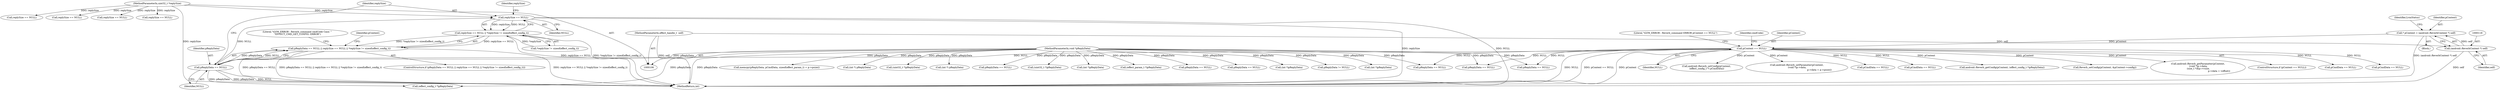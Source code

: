digraph "0_Android_9e29523b9537983b4c4b205ff868d0b3bca0383b_0@pointer" {
"1000215" [label="(Call,replySize == NULL)"];
"1000111" [label="(MethodParameterIn,uint32_t *replySize)"];
"1000211" [label="(Call,pReplyData == NULL)"];
"1000112" [label="(MethodParameterIn,void *pReplyData)"];
"1000127" [label="(Call,pContext == NULL)"];
"1000115" [label="(Call,* pContext = (android::ReverbContext *) self)"];
"1000117" [label="(Call,(android::ReverbContext *) self)"];
"1000107" [label="(MethodParameterIn,effect_handle_t  self)"];
"1000214" [label="(Call,replySize == NULL || *replySize != sizeof(effect_config_t))"];
"1000210" [label="(Call,pReplyData == NULL || replySize == NULL || *replySize != sizeof(effect_config_t))"];
"1000217" [label="(Identifier,NULL)"];
"1000119" [label="(Identifier,self)"];
"1000563" [label="(Call,pCmdData == NULL)"];
"1000430" [label="(Call,(int *)pReplyData)"];
"1000129" [label="(Identifier,NULL)"];
"1000128" [label="(Identifier,pContext)"];
"1000116" [label="(Identifier,pContext)"];
"1000146" [label="(Call,replySize == NULL)"];
"1000111" [label="(MethodParameterIn,uint32_t *replySize)"];
"1000202" [label="(Call,android::Reverb_setConfig(pContext,\n (effect_config_t *) pCmdData))"];
"1000311" [label="(Call,memcpy(pReplyData, pCmdData, sizeof(effect_param_t) + p->psize))"];
"1000225" [label="(Literal,\"\tLVM_ERROR : Reverb_command cmdCode Case: \"\n \"EFFECT_CMD_GET_CONFIG: ERROR\")"];
"1000215" [label="(Call,replySize == NULL)"];
"1000115" [label="(Call,* pContext = (android::ReverbContext *) self)"];
"1000433" [label="(Call,android::Reverb_setParameter(pContext,\n (void *)p->data,\n                                                              p->data + p->psize))"];
"1000142" [label="(Call,pReplyData == NULL)"];
"1000688" [label="(MethodReturn,int)"];
"1000127" [label="(Call,pContext == NULL)"];
"1000162" [label="(Call,(int *) pReplyData)"];
"1000619" [label="(Call,(uint32_t *)pReplyData)"];
"1000132" [label="(Literal,\"\tLVM_ERROR : Reverb_command ERROR pContext == NULL\")"];
"1000213" [label="(Identifier,NULL)"];
"1000199" [label="(Call,(int *) pReplyData)"];
"1000271" [label="(Call,pCmdData == NULL)"];
"1000395" [label="(Call,replySize == NULL)"];
"1000179" [label="(Call,pReplyData == NULL)"];
"1000214" [label="(Call,replySize == NULL || *replySize != sizeof(effect_config_t))"];
"1000628" [label="(Call,(uint32_t *)pReplyData)"];
"1000211" [label="(Call,pReplyData == NULL)"];
"1000216" [label="(Identifier,replySize)"];
"1000209" [label="(ControlStructure,if (pReplyData == NULL || replySize == NULL || *replySize != sizeof(effect_config_t)))"];
"1000107" [label="(MethodParameterIn,effect_handle_t  self)"];
"1000170" [label="(Call,pCmdData == NULL)"];
"1000229" [label="(Call,android::Reverb_getConfig(pContext, (effect_config_t *)pReplyData))"];
"1000236" [label="(Call,Reverb_setConfig(pContext, &pContext->config))"];
"1000293" [label="(Call,replySize == NULL)"];
"1000550" [label="(Call,(int *)pReplyData)"];
"1000322" [label="(Call,(effect_param_t *)pReplyData)"];
"1000345" [label="(Call,android::Reverb_getParameter(pContext,\n (void *)p->data,\n (size_t *)&p->vsize,\n                                                          p->data + voffset))"];
"1000391" [label="(Call,pReplyData == NULL)"];
"1000210" [label="(Call,pReplyData == NULL || replySize == NULL || *replySize != sizeof(effect_config_t))"];
"1000230" [label="(Identifier,pContext)"];
"1000124" [label="(Identifier,LvmStatus)"];
"1000117" [label="(Call,(android::ReverbContext *) self)"];
"1000289" [label="(Call,pReplyData == NULL)"];
"1000113" [label="(Block,)"];
"1000112" [label="(MethodParameterIn,void *pReplyData)"];
"1000220" [label="(Identifier,replySize)"];
"1000218" [label="(Call,*replySize != sizeof(effect_config_t))"];
"1000126" [label="(ControlStructure,if (pContext == NULL))"];
"1000183" [label="(Call,replySize == NULL)"];
"1000379" [label="(Call,pCmdData == NULL)"];
"1000212" [label="(Identifier,pReplyData)"];
"1000479" [label="(Call,(int *)pReplyData)"];
"1000137" [label="(Identifier,cmdCode)"];
"1000231" [label="(Call,(effect_config_t *)pReplyData)"];
"1000579" [label="(Call,pReplyData != NULL)"];
"1000522" [label="(Call,pReplyData == NULL)"];
"1000451" [label="(Call,pReplyData == NULL)"];
"1000215" -> "1000214"  [label="AST: "];
"1000215" -> "1000217"  [label="CFG: "];
"1000216" -> "1000215"  [label="AST: "];
"1000217" -> "1000215"  [label="AST: "];
"1000220" -> "1000215"  [label="CFG: "];
"1000214" -> "1000215"  [label="CFG: "];
"1000215" -> "1000688"  [label="DDG: replySize"];
"1000215" -> "1000688"  [label="DDG: NULL"];
"1000215" -> "1000214"  [label="DDG: replySize"];
"1000215" -> "1000214"  [label="DDG: NULL"];
"1000111" -> "1000215"  [label="DDG: replySize"];
"1000211" -> "1000215"  [label="DDG: NULL"];
"1000111" -> "1000106"  [label="AST: "];
"1000111" -> "1000688"  [label="DDG: replySize"];
"1000111" -> "1000146"  [label="DDG: replySize"];
"1000111" -> "1000183"  [label="DDG: replySize"];
"1000111" -> "1000293"  [label="DDG: replySize"];
"1000111" -> "1000395"  [label="DDG: replySize"];
"1000211" -> "1000210"  [label="AST: "];
"1000211" -> "1000213"  [label="CFG: "];
"1000212" -> "1000211"  [label="AST: "];
"1000213" -> "1000211"  [label="AST: "];
"1000216" -> "1000211"  [label="CFG: "];
"1000210" -> "1000211"  [label="CFG: "];
"1000211" -> "1000688"  [label="DDG: pReplyData"];
"1000211" -> "1000688"  [label="DDG: NULL"];
"1000211" -> "1000210"  [label="DDG: pReplyData"];
"1000211" -> "1000210"  [label="DDG: NULL"];
"1000112" -> "1000211"  [label="DDG: pReplyData"];
"1000127" -> "1000211"  [label="DDG: NULL"];
"1000211" -> "1000231"  [label="DDG: pReplyData"];
"1000112" -> "1000106"  [label="AST: "];
"1000112" -> "1000688"  [label="DDG: pReplyData"];
"1000112" -> "1000142"  [label="DDG: pReplyData"];
"1000112" -> "1000162"  [label="DDG: pReplyData"];
"1000112" -> "1000179"  [label="DDG: pReplyData"];
"1000112" -> "1000199"  [label="DDG: pReplyData"];
"1000112" -> "1000231"  [label="DDG: pReplyData"];
"1000112" -> "1000289"  [label="DDG: pReplyData"];
"1000112" -> "1000311"  [label="DDG: pReplyData"];
"1000112" -> "1000322"  [label="DDG: pReplyData"];
"1000112" -> "1000391"  [label="DDG: pReplyData"];
"1000112" -> "1000430"  [label="DDG: pReplyData"];
"1000112" -> "1000451"  [label="DDG: pReplyData"];
"1000112" -> "1000479"  [label="DDG: pReplyData"];
"1000112" -> "1000522"  [label="DDG: pReplyData"];
"1000112" -> "1000550"  [label="DDG: pReplyData"];
"1000112" -> "1000579"  [label="DDG: pReplyData"];
"1000112" -> "1000619"  [label="DDG: pReplyData"];
"1000112" -> "1000628"  [label="DDG: pReplyData"];
"1000127" -> "1000126"  [label="AST: "];
"1000127" -> "1000129"  [label="CFG: "];
"1000128" -> "1000127"  [label="AST: "];
"1000129" -> "1000127"  [label="AST: "];
"1000132" -> "1000127"  [label="CFG: "];
"1000137" -> "1000127"  [label="CFG: "];
"1000127" -> "1000688"  [label="DDG: NULL"];
"1000127" -> "1000688"  [label="DDG: pContext == NULL"];
"1000127" -> "1000688"  [label="DDG: pContext"];
"1000115" -> "1000127"  [label="DDG: pContext"];
"1000127" -> "1000142"  [label="DDG: NULL"];
"1000127" -> "1000170"  [label="DDG: NULL"];
"1000127" -> "1000202"  [label="DDG: pContext"];
"1000127" -> "1000229"  [label="DDG: pContext"];
"1000127" -> "1000236"  [label="DDG: pContext"];
"1000127" -> "1000271"  [label="DDG: NULL"];
"1000127" -> "1000345"  [label="DDG: pContext"];
"1000127" -> "1000379"  [label="DDG: NULL"];
"1000127" -> "1000433"  [label="DDG: pContext"];
"1000127" -> "1000451"  [label="DDG: NULL"];
"1000127" -> "1000522"  [label="DDG: NULL"];
"1000127" -> "1000563"  [label="DDG: NULL"];
"1000115" -> "1000113"  [label="AST: "];
"1000115" -> "1000117"  [label="CFG: "];
"1000116" -> "1000115"  [label="AST: "];
"1000117" -> "1000115"  [label="AST: "];
"1000124" -> "1000115"  [label="CFG: "];
"1000115" -> "1000688"  [label="DDG: (android::ReverbContext *) self"];
"1000117" -> "1000115"  [label="DDG: self"];
"1000117" -> "1000119"  [label="CFG: "];
"1000118" -> "1000117"  [label="AST: "];
"1000119" -> "1000117"  [label="AST: "];
"1000117" -> "1000688"  [label="DDG: self"];
"1000107" -> "1000117"  [label="DDG: self"];
"1000107" -> "1000106"  [label="AST: "];
"1000107" -> "1000688"  [label="DDG: self"];
"1000214" -> "1000210"  [label="AST: "];
"1000214" -> "1000218"  [label="CFG: "];
"1000218" -> "1000214"  [label="AST: "];
"1000210" -> "1000214"  [label="CFG: "];
"1000214" -> "1000688"  [label="DDG: *replySize != sizeof(effect_config_t)"];
"1000214" -> "1000688"  [label="DDG: replySize == NULL"];
"1000214" -> "1000210"  [label="DDG: replySize == NULL"];
"1000214" -> "1000210"  [label="DDG: *replySize != sizeof(effect_config_t)"];
"1000218" -> "1000214"  [label="DDG: *replySize"];
"1000210" -> "1000209"  [label="AST: "];
"1000225" -> "1000210"  [label="CFG: "];
"1000230" -> "1000210"  [label="CFG: "];
"1000210" -> "1000688"  [label="DDG: pReplyData == NULL || replySize == NULL || *replySize != sizeof(effect_config_t)"];
"1000210" -> "1000688"  [label="DDG: replySize == NULL || *replySize != sizeof(effect_config_t)"];
"1000210" -> "1000688"  [label="DDG: pReplyData == NULL"];
}
